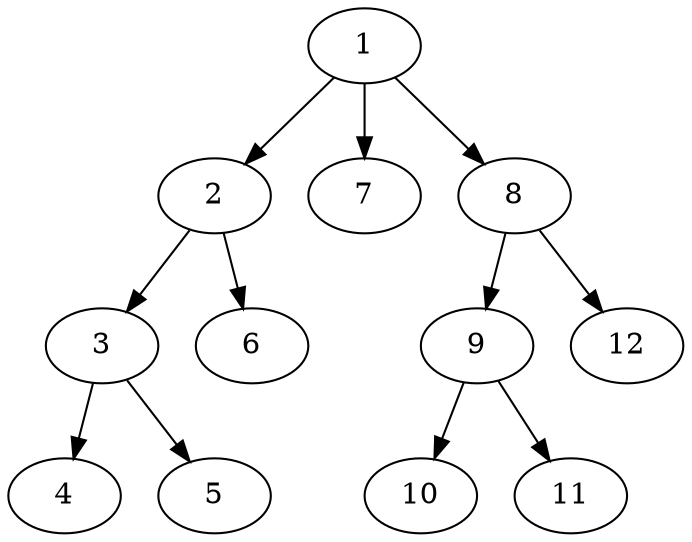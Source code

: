 digraph {
   "1" -> "2";
   "1" -> "7";
   "1" -> "8";
   "2" -> "3";
   "2" -> "6";
   "3" -> "4";
   "3" -> "5";
   "8" -> "9";
   "8" -> "12";
   "9" -> "10";
   "9" -> "11"
}
